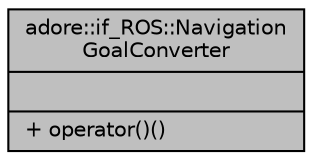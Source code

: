 digraph "adore::if_ROS::NavigationGoalConverter"
{
 // LATEX_PDF_SIZE
  edge [fontname="Helvetica",fontsize="10",labelfontname="Helvetica",labelfontsize="10"];
  node [fontname="Helvetica",fontsize="10",shape=record];
  Node1 [label="{adore::if_ROS::Navigation\lGoalConverter\n||+ operator()()\l}",height=0.2,width=0.4,color="black", fillcolor="grey75", style="filled", fontcolor="black",tooltip=" "];
}
